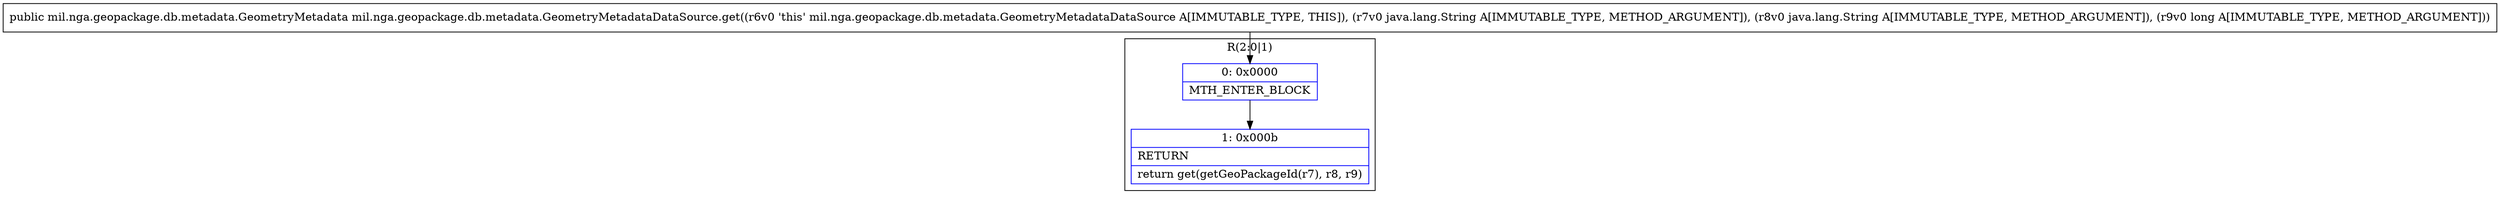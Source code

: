 digraph "CFG formil.nga.geopackage.db.metadata.GeometryMetadataDataSource.get(Ljava\/lang\/String;Ljava\/lang\/String;J)Lmil\/nga\/geopackage\/db\/metadata\/GeometryMetadata;" {
subgraph cluster_Region_1640116562 {
label = "R(2:0|1)";
node [shape=record,color=blue];
Node_0 [shape=record,label="{0\:\ 0x0000|MTH_ENTER_BLOCK\l}"];
Node_1 [shape=record,label="{1\:\ 0x000b|RETURN\l|return get(getGeoPackageId(r7), r8, r9)\l}"];
}
MethodNode[shape=record,label="{public mil.nga.geopackage.db.metadata.GeometryMetadata mil.nga.geopackage.db.metadata.GeometryMetadataDataSource.get((r6v0 'this' mil.nga.geopackage.db.metadata.GeometryMetadataDataSource A[IMMUTABLE_TYPE, THIS]), (r7v0 java.lang.String A[IMMUTABLE_TYPE, METHOD_ARGUMENT]), (r8v0 java.lang.String A[IMMUTABLE_TYPE, METHOD_ARGUMENT]), (r9v0 long A[IMMUTABLE_TYPE, METHOD_ARGUMENT])) }"];
MethodNode -> Node_0;
Node_0 -> Node_1;
}


